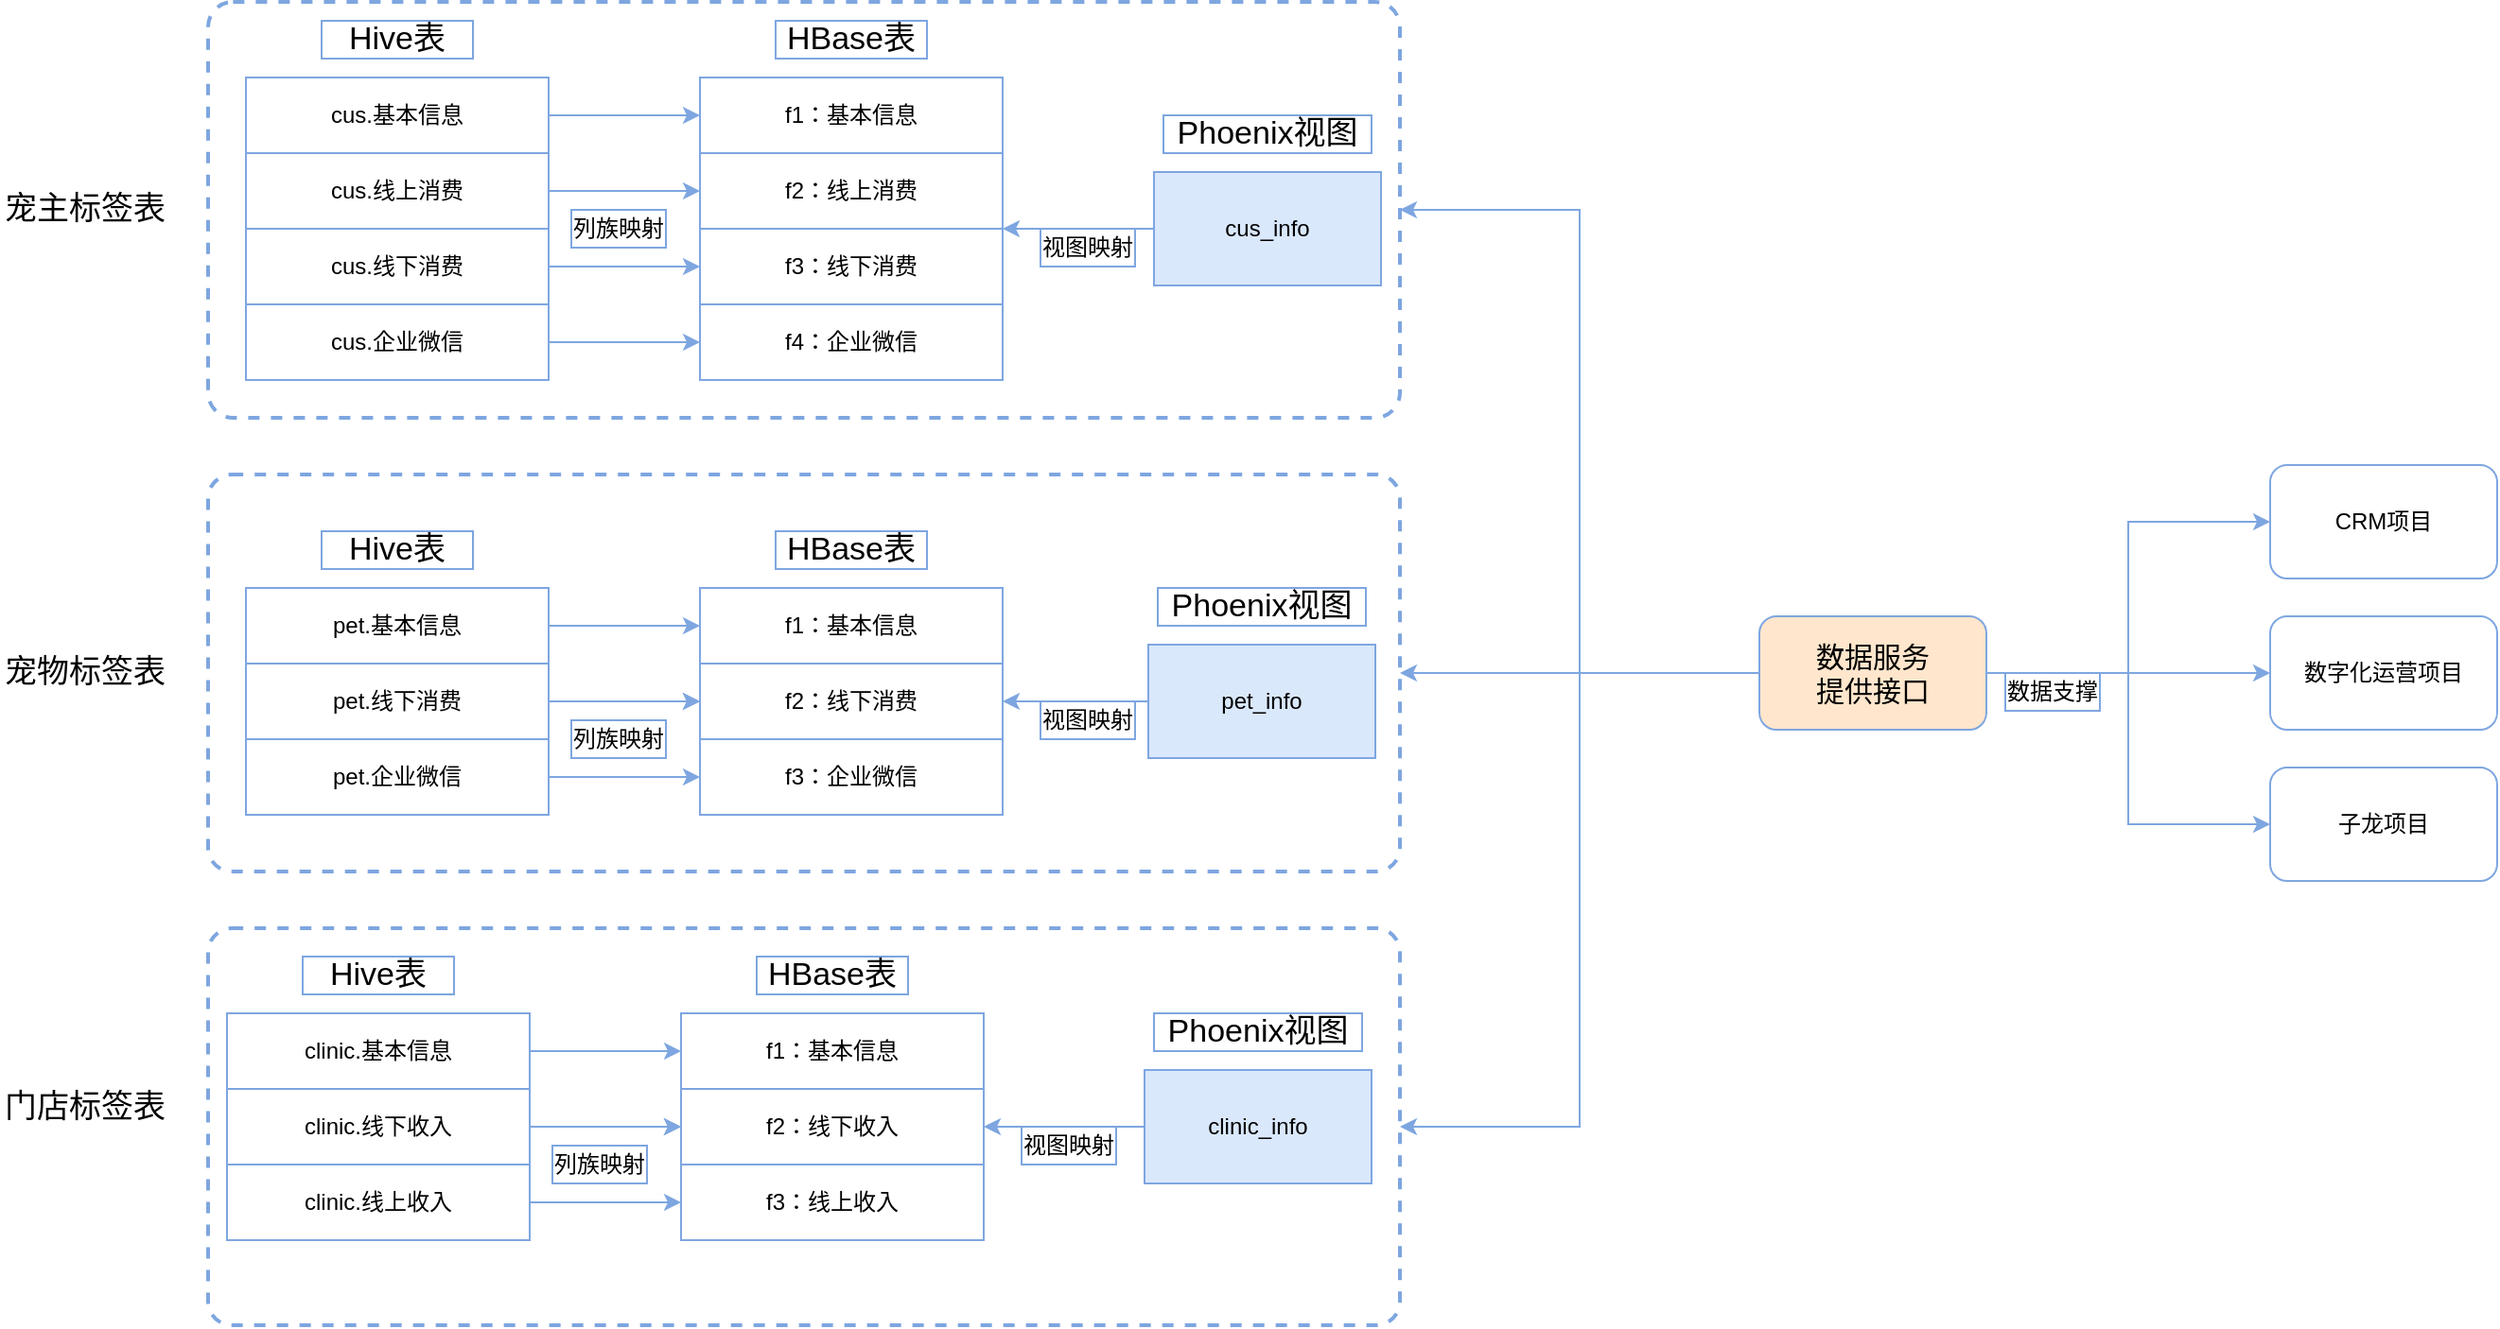 <mxfile version="14.7.3" type="github">
  <diagram id="xKO2jFpGbFuBAF7imGHl" name="第 1 页">
    <mxGraphModel dx="1826" dy="803" grid="0" gridSize="10" guides="1" tooltips="1" connect="1" arrows="1" fold="1" page="0" pageScale="1" pageWidth="1169" pageHeight="1654" math="0" shadow="0">
      <root>
        <mxCell id="0" />
        <mxCell id="1" parent="0" />
        <mxCell id="o3u2XddfBa8lgzJc_Aud-81" value="" style="rounded=1;whiteSpace=wrap;html=1;arcSize=6;dashed=1;fillColor=none;strokeWidth=2;strokeColor=#7EA6E0;" vertex="1" parent="1">
          <mxGeometry x="60" y="530" width="630" height="210" as="geometry" />
        </mxCell>
        <mxCell id="o3u2XddfBa8lgzJc_Aud-77" value="" style="rounded=1;whiteSpace=wrap;html=1;arcSize=6;dashed=1;fillColor=none;strokeWidth=2;strokeColor=#7EA6E0;" vertex="1" parent="1">
          <mxGeometry x="60" y="290" width="630" height="210" as="geometry" />
        </mxCell>
        <mxCell id="o3u2XddfBa8lgzJc_Aud-75" value="&lt;hr&gt;" style="rounded=1;whiteSpace=wrap;html=1;arcSize=6;dashed=1;fillColor=none;strokeWidth=2;strokeColor=#7EA6E0;" vertex="1" parent="1">
          <mxGeometry x="60" y="40" width="630" height="220" as="geometry" />
        </mxCell>
        <mxCell id="o3u2XddfBa8lgzJc_Aud-11" style="edgeStyle=orthogonalEdgeStyle;rounded=0;orthogonalLoop=1;jettySize=auto;html=1;strokeColor=#7EA6E0;" edge="1" parent="1" source="o3u2XddfBa8lgzJc_Aud-1" target="o3u2XddfBa8lgzJc_Aud-5">
          <mxGeometry relative="1" as="geometry" />
        </mxCell>
        <mxCell id="o3u2XddfBa8lgzJc_Aud-1" value="cus.基本信息" style="rounded=1;whiteSpace=wrap;html=1;arcSize=0;strokeColor=#7EA6E0;" vertex="1" parent="1">
          <mxGeometry x="80" y="80" width="160" height="40" as="geometry" />
        </mxCell>
        <mxCell id="o3u2XddfBa8lgzJc_Aud-12" style="edgeStyle=orthogonalEdgeStyle;rounded=0;orthogonalLoop=1;jettySize=auto;html=1;strokeColor=#7EA6E0;" edge="1" parent="1" source="o3u2XddfBa8lgzJc_Aud-2" target="o3u2XddfBa8lgzJc_Aud-6">
          <mxGeometry relative="1" as="geometry" />
        </mxCell>
        <mxCell id="o3u2XddfBa8lgzJc_Aud-2" value="cus.线上消费" style="rounded=1;whiteSpace=wrap;html=1;arcSize=0;strokeColor=#7EA6E0;" vertex="1" parent="1">
          <mxGeometry x="80" y="120" width="160" height="40" as="geometry" />
        </mxCell>
        <mxCell id="o3u2XddfBa8lgzJc_Aud-13" style="edgeStyle=orthogonalEdgeStyle;rounded=0;orthogonalLoop=1;jettySize=auto;html=1;entryX=0;entryY=0.5;entryDx=0;entryDy=0;strokeColor=#7EA6E0;" edge="1" parent="1" source="o3u2XddfBa8lgzJc_Aud-3" target="o3u2XddfBa8lgzJc_Aud-7">
          <mxGeometry relative="1" as="geometry" />
        </mxCell>
        <mxCell id="o3u2XddfBa8lgzJc_Aud-3" value="cus.线下消费" style="rounded=1;whiteSpace=wrap;html=1;arcSize=0;strokeColor=#7EA6E0;" vertex="1" parent="1">
          <mxGeometry x="80" y="160" width="160" height="40" as="geometry" />
        </mxCell>
        <mxCell id="o3u2XddfBa8lgzJc_Aud-14" style="edgeStyle=orthogonalEdgeStyle;rounded=0;orthogonalLoop=1;jettySize=auto;html=1;entryX=0;entryY=0.5;entryDx=0;entryDy=0;strokeColor=#7EA6E0;" edge="1" parent="1" source="o3u2XddfBa8lgzJc_Aud-4" target="o3u2XddfBa8lgzJc_Aud-8">
          <mxGeometry relative="1" as="geometry" />
        </mxCell>
        <mxCell id="o3u2XddfBa8lgzJc_Aud-4" value="cus.企业微信" style="rounded=1;whiteSpace=wrap;html=1;arcSize=0;strokeColor=#7EA6E0;" vertex="1" parent="1">
          <mxGeometry x="80" y="200" width="160" height="40" as="geometry" />
        </mxCell>
        <mxCell id="o3u2XddfBa8lgzJc_Aud-5" value="f1：基本信息" style="rounded=0;whiteSpace=wrap;html=1;strokeColor=#7EA6E0;" vertex="1" parent="1">
          <mxGeometry x="320" y="80" width="160" height="40" as="geometry" />
        </mxCell>
        <mxCell id="o3u2XddfBa8lgzJc_Aud-6" value="f2：线上消费" style="rounded=0;whiteSpace=wrap;html=1;strokeColor=#7EA6E0;" vertex="1" parent="1">
          <mxGeometry x="320" y="120" width="160" height="40" as="geometry" />
        </mxCell>
        <mxCell id="o3u2XddfBa8lgzJc_Aud-7" value="f3：线下消费" style="rounded=0;whiteSpace=wrap;html=1;strokeColor=#7EA6E0;" vertex="1" parent="1">
          <mxGeometry x="320" y="160" width="160" height="40" as="geometry" />
        </mxCell>
        <mxCell id="o3u2XddfBa8lgzJc_Aud-8" value="f4：企业微信" style="rounded=0;whiteSpace=wrap;html=1;strokeColor=#7EA6E0;" vertex="1" parent="1">
          <mxGeometry x="320" y="200" width="160" height="40" as="geometry" />
        </mxCell>
        <mxCell id="o3u2XddfBa8lgzJc_Aud-9" value="&lt;font style=&quot;font-size: 17px&quot;&gt;Hive表&lt;/font&gt;" style="text;html=1;fillColor=none;align=center;verticalAlign=middle;whiteSpace=wrap;rounded=0;strokeColor=#7EA6E0;" vertex="1" parent="1">
          <mxGeometry x="120" y="50" width="80" height="20" as="geometry" />
        </mxCell>
        <mxCell id="o3u2XddfBa8lgzJc_Aud-10" value="&lt;font style=&quot;font-size: 17px&quot;&gt;HBase表&lt;/font&gt;" style="text;html=1;fillColor=none;align=center;verticalAlign=middle;whiteSpace=wrap;rounded=0;strokeColor=#7EA6E0;" vertex="1" parent="1">
          <mxGeometry x="360" y="50" width="80" height="20" as="geometry" />
        </mxCell>
        <mxCell id="o3u2XddfBa8lgzJc_Aud-17" style="edgeStyle=orthogonalEdgeStyle;rounded=0;orthogonalLoop=1;jettySize=auto;html=1;entryX=1;entryY=0;entryDx=0;entryDy=0;strokeColor=#7EA6E0;" edge="1" parent="1" source="o3u2XddfBa8lgzJc_Aud-15" target="o3u2XddfBa8lgzJc_Aud-7">
          <mxGeometry relative="1" as="geometry">
            <Array as="points">
              <mxPoint x="500" y="160" />
              <mxPoint x="500" y="160" />
            </Array>
          </mxGeometry>
        </mxCell>
        <mxCell id="o3u2XddfBa8lgzJc_Aud-15" value="cus_info" style="rounded=0;whiteSpace=wrap;html=1;fillColor=#dae8fc;strokeColor=#7EA6E0;" vertex="1" parent="1">
          <mxGeometry x="560" y="130" width="120" height="60" as="geometry" />
        </mxCell>
        <mxCell id="o3u2XddfBa8lgzJc_Aud-18" value="&lt;font style=&quot;font-size: 17px&quot;&gt;Phoenix视图&lt;/font&gt;" style="text;html=1;fillColor=none;align=center;verticalAlign=middle;whiteSpace=wrap;rounded=0;strokeColor=#7EA6E0;" vertex="1" parent="1">
          <mxGeometry x="565" y="100" width="110" height="20" as="geometry" />
        </mxCell>
        <mxCell id="o3u2XddfBa8lgzJc_Aud-19" value="CRM项目" style="rounded=1;whiteSpace=wrap;html=1;strokeColor=#7EA6E0;" vertex="1" parent="1">
          <mxGeometry x="1150" y="285" width="120" height="60" as="geometry" />
        </mxCell>
        <mxCell id="o3u2XddfBa8lgzJc_Aud-20" value="数字化运营项目" style="rounded=1;whiteSpace=wrap;html=1;strokeColor=#7EA6E0;" vertex="1" parent="1">
          <mxGeometry x="1150" y="365" width="120" height="60" as="geometry" />
        </mxCell>
        <mxCell id="o3u2XddfBa8lgzJc_Aud-21" value="子龙项目" style="rounded=1;whiteSpace=wrap;html=1;strokeColor=#7EA6E0;" vertex="1" parent="1">
          <mxGeometry x="1150" y="445" width="120" height="60" as="geometry" />
        </mxCell>
        <mxCell id="o3u2XddfBa8lgzJc_Aud-29" style="edgeStyle=orthogonalEdgeStyle;rounded=0;orthogonalLoop=1;jettySize=auto;html=1;entryX=0;entryY=0.5;entryDx=0;entryDy=0;strokeColor=#7EA6E0;" edge="1" parent="1" source="o3u2XddfBa8lgzJc_Aud-26" target="o3u2XddfBa8lgzJc_Aud-19">
          <mxGeometry relative="1" as="geometry" />
        </mxCell>
        <mxCell id="o3u2XddfBa8lgzJc_Aud-30" style="edgeStyle=orthogonalEdgeStyle;rounded=0;orthogonalLoop=1;jettySize=auto;html=1;entryX=0;entryY=0.5;entryDx=0;entryDy=0;strokeColor=#7EA6E0;" edge="1" parent="1" source="o3u2XddfBa8lgzJc_Aud-26" target="o3u2XddfBa8lgzJc_Aud-20">
          <mxGeometry relative="1" as="geometry" />
        </mxCell>
        <mxCell id="o3u2XddfBa8lgzJc_Aud-31" style="edgeStyle=orthogonalEdgeStyle;rounded=0;orthogonalLoop=1;jettySize=auto;html=1;entryX=0;entryY=0.5;entryDx=0;entryDy=0;strokeColor=#7EA6E0;" edge="1" parent="1" source="o3u2XddfBa8lgzJc_Aud-26" target="o3u2XddfBa8lgzJc_Aud-21">
          <mxGeometry relative="1" as="geometry" />
        </mxCell>
        <mxCell id="o3u2XddfBa8lgzJc_Aud-79" style="edgeStyle=orthogonalEdgeStyle;rounded=0;orthogonalLoop=1;jettySize=auto;html=1;entryX=1;entryY=0.5;entryDx=0;entryDy=0;strokeColor=#7EA6E0;" edge="1" parent="1" source="o3u2XddfBa8lgzJc_Aud-26" target="o3u2XddfBa8lgzJc_Aud-75">
          <mxGeometry relative="1" as="geometry" />
        </mxCell>
        <mxCell id="o3u2XddfBa8lgzJc_Aud-84" style="edgeStyle=orthogonalEdgeStyle;rounded=0;orthogonalLoop=1;jettySize=auto;html=1;entryX=1;entryY=0.5;entryDx=0;entryDy=0;strokeColor=#7EA6E0;" edge="1" parent="1" source="o3u2XddfBa8lgzJc_Aud-26" target="o3u2XddfBa8lgzJc_Aud-77">
          <mxGeometry relative="1" as="geometry" />
        </mxCell>
        <mxCell id="o3u2XddfBa8lgzJc_Aud-85" style="edgeStyle=orthogonalEdgeStyle;rounded=0;orthogonalLoop=1;jettySize=auto;html=1;entryX=1;entryY=0.5;entryDx=0;entryDy=0;strokeColor=#7EA6E0;" edge="1" parent="1" source="o3u2XddfBa8lgzJc_Aud-26" target="o3u2XddfBa8lgzJc_Aud-81">
          <mxGeometry relative="1" as="geometry" />
        </mxCell>
        <mxCell id="o3u2XddfBa8lgzJc_Aud-26" value="&lt;font style=&quot;font-size: 15px&quot;&gt;数据服务&lt;br&gt;提供接口&lt;/font&gt;" style="rounded=1;whiteSpace=wrap;html=1;fillColor=#ffe6cc;strokeColor=#7EA6E0;" vertex="1" parent="1">
          <mxGeometry x="880" y="365" width="120" height="60" as="geometry" />
        </mxCell>
        <mxCell id="o3u2XddfBa8lgzJc_Aud-32" value="视图映射" style="text;html=1;fillColor=none;align=center;verticalAlign=middle;whiteSpace=wrap;rounded=0;strokeColor=#7EA6E0;" vertex="1" parent="1">
          <mxGeometry x="500" y="160" width="50" height="20" as="geometry" />
        </mxCell>
        <mxCell id="o3u2XddfBa8lgzJc_Aud-33" value="列族映射" style="text;html=1;fillColor=none;align=center;verticalAlign=middle;whiteSpace=wrap;rounded=0;strokeColor=#7EA6E0;" vertex="1" parent="1">
          <mxGeometry x="252" y="150" width="50" height="20" as="geometry" />
        </mxCell>
        <mxCell id="o3u2XddfBa8lgzJc_Aud-34" value="数据支撑" style="text;html=1;fillColor=none;align=center;verticalAlign=middle;whiteSpace=wrap;rounded=0;strokeColor=#7EA6E0;" vertex="1" parent="1">
          <mxGeometry x="1010" y="395" width="50" height="20" as="geometry" />
        </mxCell>
        <mxCell id="o3u2XddfBa8lgzJc_Aud-35" style="edgeStyle=orthogonalEdgeStyle;rounded=0;orthogonalLoop=1;jettySize=auto;html=1;strokeColor=#7EA6E0;" edge="1" parent="1" source="o3u2XddfBa8lgzJc_Aud-36" target="o3u2XddfBa8lgzJc_Aud-43">
          <mxGeometry relative="1" as="geometry" />
        </mxCell>
        <mxCell id="o3u2XddfBa8lgzJc_Aud-36" value="pet.基本信息" style="rounded=1;whiteSpace=wrap;html=1;arcSize=0;strokeColor=#7EA6E0;" vertex="1" parent="1">
          <mxGeometry x="80" y="350" width="160" height="40" as="geometry" />
        </mxCell>
        <mxCell id="o3u2XddfBa8lgzJc_Aud-37" style="edgeStyle=orthogonalEdgeStyle;rounded=0;orthogonalLoop=1;jettySize=auto;html=1;strokeColor=#7EA6E0;" edge="1" parent="1">
          <mxGeometry relative="1" as="geometry">
            <mxPoint x="240" y="410" as="sourcePoint" />
            <mxPoint x="320" y="410" as="targetPoint" />
          </mxGeometry>
        </mxCell>
        <mxCell id="o3u2XddfBa8lgzJc_Aud-39" style="edgeStyle=orthogonalEdgeStyle;rounded=0;orthogonalLoop=1;jettySize=auto;html=1;entryX=0;entryY=0.5;entryDx=0;entryDy=0;strokeColor=#7EA6E0;" edge="1" parent="1" source="o3u2XddfBa8lgzJc_Aud-40" target="o3u2XddfBa8lgzJc_Aud-45">
          <mxGeometry relative="1" as="geometry" />
        </mxCell>
        <mxCell id="o3u2XddfBa8lgzJc_Aud-40" value="pet.线下消费" style="rounded=1;whiteSpace=wrap;html=1;arcSize=0;strokeColor=#7EA6E0;" vertex="1" parent="1">
          <mxGeometry x="80" y="390" width="160" height="40" as="geometry" />
        </mxCell>
        <mxCell id="o3u2XddfBa8lgzJc_Aud-41" style="edgeStyle=orthogonalEdgeStyle;rounded=0;orthogonalLoop=1;jettySize=auto;html=1;entryX=0;entryY=0.5;entryDx=0;entryDy=0;strokeColor=#7EA6E0;" edge="1" parent="1" source="o3u2XddfBa8lgzJc_Aud-42" target="o3u2XddfBa8lgzJc_Aud-46">
          <mxGeometry relative="1" as="geometry" />
        </mxCell>
        <mxCell id="o3u2XddfBa8lgzJc_Aud-42" value="pet.企业微信" style="rounded=1;whiteSpace=wrap;html=1;arcSize=0;strokeColor=#7EA6E0;" vertex="1" parent="1">
          <mxGeometry x="80" y="430" width="160" height="40" as="geometry" />
        </mxCell>
        <mxCell id="o3u2XddfBa8lgzJc_Aud-43" value="f1：基本信息" style="rounded=0;whiteSpace=wrap;html=1;strokeColor=#7EA6E0;" vertex="1" parent="1">
          <mxGeometry x="320" y="350" width="160" height="40" as="geometry" />
        </mxCell>
        <mxCell id="o3u2XddfBa8lgzJc_Aud-45" value="f2：线下消费" style="rounded=0;whiteSpace=wrap;html=1;strokeColor=#7EA6E0;" vertex="1" parent="1">
          <mxGeometry x="320" y="390" width="160" height="40" as="geometry" />
        </mxCell>
        <mxCell id="o3u2XddfBa8lgzJc_Aud-46" value="f3：企业微信" style="rounded=0;whiteSpace=wrap;html=1;strokeColor=#7EA6E0;" vertex="1" parent="1">
          <mxGeometry x="320" y="430" width="160" height="40" as="geometry" />
        </mxCell>
        <mxCell id="o3u2XddfBa8lgzJc_Aud-47" value="&lt;font style=&quot;font-size: 17px&quot;&gt;Hive表&lt;/font&gt;" style="text;html=1;fillColor=none;align=center;verticalAlign=middle;whiteSpace=wrap;rounded=0;strokeColor=#7EA6E0;" vertex="1" parent="1">
          <mxGeometry x="120" y="320" width="80" height="20" as="geometry" />
        </mxCell>
        <mxCell id="o3u2XddfBa8lgzJc_Aud-48" value="&lt;font style=&quot;font-size: 17px&quot;&gt;HBase表&lt;/font&gt;" style="text;html=1;fillColor=none;align=center;verticalAlign=middle;whiteSpace=wrap;rounded=0;strokeColor=#7EA6E0;" vertex="1" parent="1">
          <mxGeometry x="360" y="320" width="80" height="20" as="geometry" />
        </mxCell>
        <mxCell id="o3u2XddfBa8lgzJc_Aud-55" style="edgeStyle=orthogonalEdgeStyle;rounded=0;orthogonalLoop=1;jettySize=auto;html=1;exitX=0;exitY=0.5;exitDx=0;exitDy=0;entryX=1;entryY=0.5;entryDx=0;entryDy=0;strokeColor=#7EA6E0;" edge="1" parent="1" source="o3u2XddfBa8lgzJc_Aud-50" target="o3u2XddfBa8lgzJc_Aud-45">
          <mxGeometry relative="1" as="geometry" />
        </mxCell>
        <mxCell id="o3u2XddfBa8lgzJc_Aud-50" value="pet_info" style="rounded=0;whiteSpace=wrap;html=1;fillColor=#dae8fc;strokeColor=#7EA6E0;" vertex="1" parent="1">
          <mxGeometry x="557" y="380" width="120" height="60" as="geometry" />
        </mxCell>
        <mxCell id="o3u2XddfBa8lgzJc_Aud-51" value="&lt;font style=&quot;font-size: 17px&quot;&gt;Phoenix视图&lt;/font&gt;" style="text;html=1;fillColor=none;align=center;verticalAlign=middle;whiteSpace=wrap;rounded=0;strokeColor=#7EA6E0;" vertex="1" parent="1">
          <mxGeometry x="562" y="350" width="110" height="20" as="geometry" />
        </mxCell>
        <mxCell id="o3u2XddfBa8lgzJc_Aud-53" value="列族映射" style="text;html=1;fillColor=none;align=center;verticalAlign=middle;whiteSpace=wrap;rounded=0;strokeColor=#7EA6E0;" vertex="1" parent="1">
          <mxGeometry x="252" y="420" width="50" height="20" as="geometry" />
        </mxCell>
        <mxCell id="o3u2XddfBa8lgzJc_Aud-56" value="视图映射" style="text;html=1;fillColor=none;align=center;verticalAlign=middle;whiteSpace=wrap;rounded=0;strokeColor=#7EA6E0;" vertex="1" parent="1">
          <mxGeometry x="500" y="410" width="50" height="20" as="geometry" />
        </mxCell>
        <mxCell id="o3u2XddfBa8lgzJc_Aud-58" style="edgeStyle=orthogonalEdgeStyle;rounded=0;orthogonalLoop=1;jettySize=auto;html=1;strokeColor=#7EA6E0;" edge="1" parent="1" source="o3u2XddfBa8lgzJc_Aud-59" target="o3u2XddfBa8lgzJc_Aud-65">
          <mxGeometry relative="1" as="geometry" />
        </mxCell>
        <mxCell id="o3u2XddfBa8lgzJc_Aud-59" value="clinic.基本信息" style="rounded=1;whiteSpace=wrap;html=1;arcSize=0;strokeColor=#7EA6E0;" vertex="1" parent="1">
          <mxGeometry x="70" y="575" width="160" height="40" as="geometry" />
        </mxCell>
        <mxCell id="o3u2XddfBa8lgzJc_Aud-60" style="edgeStyle=orthogonalEdgeStyle;rounded=0;orthogonalLoop=1;jettySize=auto;html=1;strokeColor=#7EA6E0;" edge="1" parent="1">
          <mxGeometry relative="1" as="geometry">
            <mxPoint x="230" y="635" as="sourcePoint" />
            <mxPoint x="310" y="635" as="targetPoint" />
          </mxGeometry>
        </mxCell>
        <mxCell id="o3u2XddfBa8lgzJc_Aud-61" style="edgeStyle=orthogonalEdgeStyle;rounded=0;orthogonalLoop=1;jettySize=auto;html=1;entryX=0;entryY=0.5;entryDx=0;entryDy=0;strokeColor=#7EA6E0;" edge="1" parent="1" source="o3u2XddfBa8lgzJc_Aud-62" target="o3u2XddfBa8lgzJc_Aud-66">
          <mxGeometry relative="1" as="geometry" />
        </mxCell>
        <mxCell id="o3u2XddfBa8lgzJc_Aud-62" value="clinic.线下收入" style="rounded=1;whiteSpace=wrap;html=1;arcSize=0;strokeColor=#7EA6E0;" vertex="1" parent="1">
          <mxGeometry x="70" y="615" width="160" height="40" as="geometry" />
        </mxCell>
        <mxCell id="o3u2XddfBa8lgzJc_Aud-63" style="edgeStyle=orthogonalEdgeStyle;rounded=0;orthogonalLoop=1;jettySize=auto;html=1;entryX=0;entryY=0.5;entryDx=0;entryDy=0;strokeColor=#7EA6E0;" edge="1" parent="1" source="o3u2XddfBa8lgzJc_Aud-64" target="o3u2XddfBa8lgzJc_Aud-67">
          <mxGeometry relative="1" as="geometry" />
        </mxCell>
        <mxCell id="o3u2XddfBa8lgzJc_Aud-64" value="clinic.线上收入" style="rounded=1;whiteSpace=wrap;html=1;arcSize=0;strokeColor=#7EA6E0;" vertex="1" parent="1">
          <mxGeometry x="70" y="655" width="160" height="40" as="geometry" />
        </mxCell>
        <mxCell id="o3u2XddfBa8lgzJc_Aud-65" value="f1：基本信息" style="rounded=0;whiteSpace=wrap;html=1;strokeColor=#7EA6E0;" vertex="1" parent="1">
          <mxGeometry x="310" y="575" width="160" height="40" as="geometry" />
        </mxCell>
        <mxCell id="o3u2XddfBa8lgzJc_Aud-66" value="f2：线下收入" style="rounded=0;whiteSpace=wrap;html=1;strokeColor=#7EA6E0;" vertex="1" parent="1">
          <mxGeometry x="310" y="615" width="160" height="40" as="geometry" />
        </mxCell>
        <mxCell id="o3u2XddfBa8lgzJc_Aud-67" value="f3：线上收入" style="rounded=0;whiteSpace=wrap;html=1;strokeColor=#7EA6E0;" vertex="1" parent="1">
          <mxGeometry x="310" y="655" width="160" height="40" as="geometry" />
        </mxCell>
        <mxCell id="o3u2XddfBa8lgzJc_Aud-68" value="&lt;font style=&quot;font-size: 17px&quot;&gt;Hive表&lt;/font&gt;" style="text;html=1;fillColor=none;align=center;verticalAlign=middle;whiteSpace=wrap;rounded=0;strokeColor=#7EA6E0;" vertex="1" parent="1">
          <mxGeometry x="110" y="545" width="80" height="20" as="geometry" />
        </mxCell>
        <mxCell id="o3u2XddfBa8lgzJc_Aud-69" value="&lt;font style=&quot;font-size: 17px&quot;&gt;HBase表&lt;/font&gt;" style="text;html=1;fillColor=none;align=center;verticalAlign=middle;whiteSpace=wrap;rounded=0;strokeColor=#7EA6E0;" vertex="1" parent="1">
          <mxGeometry x="350" y="545" width="80" height="20" as="geometry" />
        </mxCell>
        <mxCell id="o3u2XddfBa8lgzJc_Aud-70" style="edgeStyle=orthogonalEdgeStyle;rounded=0;orthogonalLoop=1;jettySize=auto;html=1;exitX=0;exitY=0.5;exitDx=0;exitDy=0;entryX=1;entryY=0.5;entryDx=0;entryDy=0;strokeColor=#7EA6E0;" edge="1" parent="1" source="o3u2XddfBa8lgzJc_Aud-71" target="o3u2XddfBa8lgzJc_Aud-66">
          <mxGeometry relative="1" as="geometry" />
        </mxCell>
        <mxCell id="o3u2XddfBa8lgzJc_Aud-71" value="clinic_info" style="rounded=0;whiteSpace=wrap;html=1;fillColor=#dae8fc;strokeColor=#7EA6E0;" vertex="1" parent="1">
          <mxGeometry x="555" y="605" width="120" height="60" as="geometry" />
        </mxCell>
        <mxCell id="o3u2XddfBa8lgzJc_Aud-72" value="&lt;font style=&quot;font-size: 17px&quot;&gt;Phoenix视图&lt;/font&gt;" style="text;html=1;fillColor=none;align=center;verticalAlign=middle;whiteSpace=wrap;rounded=0;strokeColor=#7EA6E0;" vertex="1" parent="1">
          <mxGeometry x="560" y="575" width="110" height="20" as="geometry" />
        </mxCell>
        <mxCell id="o3u2XddfBa8lgzJc_Aud-73" value="列族映射" style="text;html=1;fillColor=none;align=center;verticalAlign=middle;whiteSpace=wrap;rounded=0;strokeColor=#7EA6E0;" vertex="1" parent="1">
          <mxGeometry x="242" y="645" width="50" height="20" as="geometry" />
        </mxCell>
        <mxCell id="o3u2XddfBa8lgzJc_Aud-74" value="视图映射" style="text;html=1;fillColor=none;align=center;verticalAlign=middle;whiteSpace=wrap;rounded=0;strokeColor=#7EA6E0;" vertex="1" parent="1">
          <mxGeometry x="490" y="635" width="50" height="20" as="geometry" />
        </mxCell>
        <mxCell id="o3u2XddfBa8lgzJc_Aud-76" value="&lt;span style=&quot;font-size: 17px&quot;&gt;宠主标签表&lt;/span&gt;" style="text;html=1;fillColor=none;align=center;verticalAlign=middle;whiteSpace=wrap;rounded=0;" vertex="1" parent="1">
          <mxGeometry x="-50" y="140" width="90" height="20" as="geometry" />
        </mxCell>
        <mxCell id="o3u2XddfBa8lgzJc_Aud-78" value="&lt;span style=&quot;font-size: 17px&quot;&gt;宠物标签表&lt;/span&gt;" style="text;html=1;fillColor=none;align=center;verticalAlign=middle;whiteSpace=wrap;rounded=0;" vertex="1" parent="1">
          <mxGeometry x="-50" y="385" width="90" height="20" as="geometry" />
        </mxCell>
        <mxCell id="o3u2XddfBa8lgzJc_Aud-82" value="&lt;span style=&quot;font-size: 17px&quot;&gt;门店标签表&lt;/span&gt;" style="text;html=1;fillColor=none;align=center;verticalAlign=middle;whiteSpace=wrap;rounded=0;" vertex="1" parent="1">
          <mxGeometry x="-50" y="615" width="90" height="20" as="geometry" />
        </mxCell>
      </root>
    </mxGraphModel>
  </diagram>
</mxfile>

